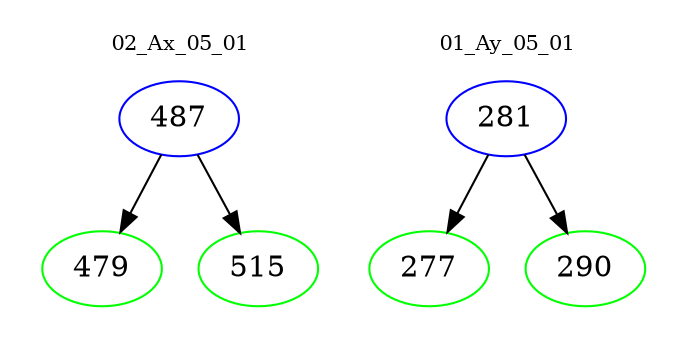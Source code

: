 digraph{
subgraph cluster_0 {
color = white
label = "02_Ax_05_01";
fontsize=10;
T0_487 [label="487", color="blue"]
T0_487 -> T0_479 [color="black"]
T0_479 [label="479", color="green"]
T0_487 -> T0_515 [color="black"]
T0_515 [label="515", color="green"]
}
subgraph cluster_1 {
color = white
label = "01_Ay_05_01";
fontsize=10;
T1_281 [label="281", color="blue"]
T1_281 -> T1_277 [color="black"]
T1_277 [label="277", color="green"]
T1_281 -> T1_290 [color="black"]
T1_290 [label="290", color="green"]
}
}
